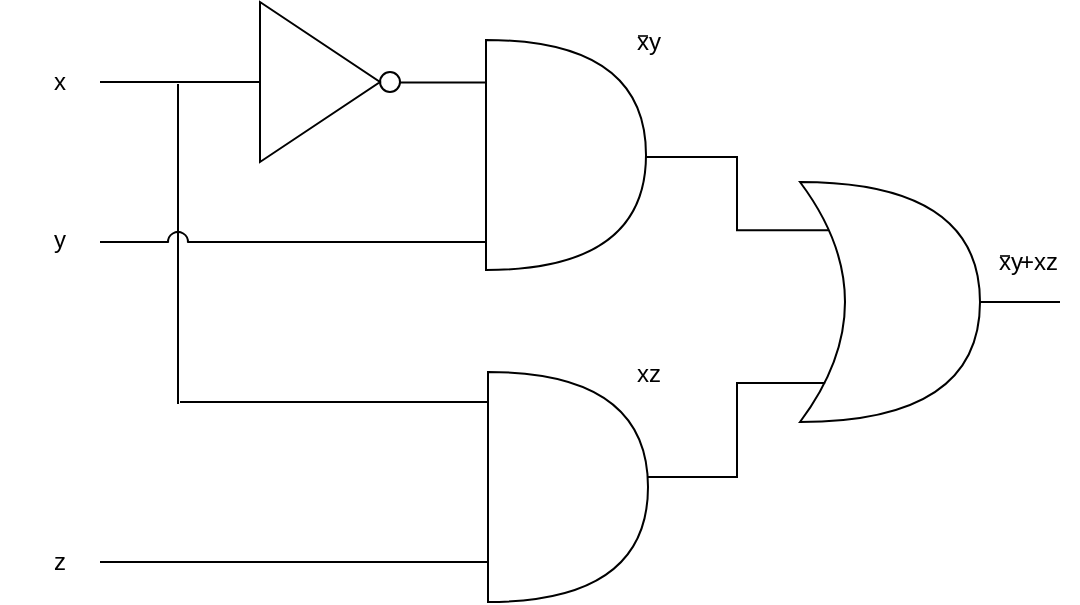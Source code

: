 <mxfile version="24.7.14">
  <diagram name="Sida-1" id="wjXRVajEYNULjgo1aeQD">
    <mxGraphModel dx="1024" dy="553" grid="1" gridSize="10" guides="1" tooltips="1" connect="1" arrows="0" fold="1" page="1" pageScale="1" pageWidth="827" pageHeight="1169" math="0" shadow="0">
      <root>
        <mxCell id="0" />
        <mxCell id="1" parent="0" />
        <mxCell id="hBd4pmHuyZ_S3_oREnjB-19" value="xy" style="text;html=1;align=center;verticalAlign=middle;resizable=0;points=[];autosize=1;strokeColor=none;fillColor=none;" vertex="1" parent="1">
          <mxGeometry x="580" y="355" width="30" height="30" as="geometry" />
        </mxCell>
        <mxCell id="KLEY6VENuHxpQ8LY-NK0-1" value="" style="triangle;whiteSpace=wrap;html=1;fillColor=none;" parent="1" vertex="1">
          <mxGeometry x="220" y="240" width="60" height="80" as="geometry" />
        </mxCell>
        <mxCell id="KLEY6VENuHxpQ8LY-NK0-2" value="" style="ellipse;whiteSpace=wrap;html=1;aspect=fixed;fillColor=none;" parent="1" vertex="1">
          <mxGeometry x="280" y="275" width="10" height="10" as="geometry" />
        </mxCell>
        <mxCell id="KLEY6VENuHxpQ8LY-NK0-3" value="x" style="text;strokeColor=none;align=center;fillColor=none;html=1;verticalAlign=middle;whiteSpace=wrap;rounded=0;" parent="1" vertex="1">
          <mxGeometry x="90" y="265" width="60" height="30" as="geometry" />
        </mxCell>
        <mxCell id="KLEY6VENuHxpQ8LY-NK0-4" value="y" style="text;strokeColor=none;align=center;fillColor=none;html=1;verticalAlign=middle;whiteSpace=wrap;rounded=0;" parent="1" vertex="1">
          <mxGeometry x="90" y="344" width="60" height="30" as="geometry" />
        </mxCell>
        <mxCell id="KLEY6VENuHxpQ8LY-NK0-5" value="z" style="text;strokeColor=none;align=center;fillColor=none;html=1;verticalAlign=middle;whiteSpace=wrap;rounded=0;" parent="1" vertex="1">
          <mxGeometry x="90" y="505" width="60" height="30" as="geometry" />
        </mxCell>
        <mxCell id="KLEY6VENuHxpQ8LY-NK0-10" value="" style="line;strokeWidth=1;rotatable=0;dashed=0;labelPosition=right;align=left;verticalAlign=middle;spacingTop=0;spacingLeft=6;points=[];portConstraint=eastwest;" parent="1" vertex="1">
          <mxGeometry x="140" y="275" width="80" height="10" as="geometry" />
        </mxCell>
        <mxCell id="KLEY6VENuHxpQ8LY-NK0-11" value="" style="line;strokeWidth=1;rotatable=0;dashed=0;labelPosition=right;align=left;verticalAlign=middle;spacingTop=0;spacingLeft=6;points=[];portConstraint=eastwest;fillColor=default;" parent="1" vertex="1">
          <mxGeometry x="184" y="355" width="149" height="10" as="geometry" />
        </mxCell>
        <mxCell id="KLEY6VENuHxpQ8LY-NK0-12" value="" style="line;strokeWidth=1;rotatable=0;dashed=0;labelPosition=right;align=left;verticalAlign=middle;spacingTop=0;spacingLeft=6;points=[];portConstraint=eastwest;" parent="1" vertex="1">
          <mxGeometry x="140" y="515" width="194" height="10" as="geometry" />
        </mxCell>
        <mxCell id="KLEY6VENuHxpQ8LY-NK0-14" value="" style="shape=or;whiteSpace=wrap;html=1;fillColor=none;" parent="1" vertex="1">
          <mxGeometry x="333" y="259" width="80" height="115" as="geometry" />
        </mxCell>
        <mxCell id="KLEY6VENuHxpQ8LY-NK0-16" style="edgeStyle=orthogonalEdgeStyle;rounded=0;orthogonalLoop=1;jettySize=auto;html=1;entryX=-0.004;entryY=0.185;entryDx=0;entryDy=0;entryPerimeter=0;endArrow=none;endFill=0;" parent="1" source="KLEY6VENuHxpQ8LY-NK0-2" target="KLEY6VENuHxpQ8LY-NK0-14" edge="1">
          <mxGeometry relative="1" as="geometry">
            <Array as="points">
              <mxPoint x="330" y="280" />
            </Array>
          </mxGeometry>
        </mxCell>
        <mxCell id="KLEY6VENuHxpQ8LY-NK0-17" value="" style="shape=or;whiteSpace=wrap;html=1;fillColor=none;" parent="1" vertex="1">
          <mxGeometry x="334" y="425" width="80" height="115" as="geometry" />
        </mxCell>
        <mxCell id="KLEY6VENuHxpQ8LY-NK0-20" value="" style="line;strokeWidth=1;rotatable=0;dashed=0;labelPosition=right;align=left;verticalAlign=middle;spacingTop=0;spacingLeft=6;points=[];portConstraint=eastwest;direction=south;" parent="1" vertex="1">
          <mxGeometry x="174" y="281" width="10" height="160" as="geometry" />
        </mxCell>
        <mxCell id="KLEY6VENuHxpQ8LY-NK0-21" value="" style="line;strokeWidth=1;rotatable=0;dashed=0;labelPosition=right;align=left;verticalAlign=middle;spacingTop=0;spacingLeft=6;points=[];portConstraint=eastwest;" parent="1" vertex="1">
          <mxGeometry x="180" y="435" width="154" height="10" as="geometry" />
        </mxCell>
        <mxCell id="hBd4pmHuyZ_S3_oREnjB-1" value="" style="verticalLabelPosition=bottom;verticalAlign=top;html=1;shape=mxgraph.basic.arc;startAngle=0.736;endAngle=0.264;" vertex="1" parent="1">
          <mxGeometry x="174" y="355" width="10" height="10" as="geometry" />
        </mxCell>
        <mxCell id="hBd4pmHuyZ_S3_oREnjB-2" value="" style="line;strokeWidth=1;rotatable=0;dashed=0;labelPosition=right;align=left;verticalAlign=middle;spacingTop=0;spacingLeft=6;points=[];portConstraint=eastwest;" vertex="1" parent="1">
          <mxGeometry x="140" y="355" width="34" height="10" as="geometry" />
        </mxCell>
        <mxCell id="hBd4pmHuyZ_S3_oREnjB-5" value="" style="shape=xor;whiteSpace=wrap;html=1;fillColor=none;" vertex="1" parent="1">
          <mxGeometry x="490" y="330" width="90" height="120" as="geometry" />
        </mxCell>
        <mxCell id="hBd4pmHuyZ_S3_oREnjB-11" value="" style="edgeStyle=elbowEdgeStyle;elbow=horizontal;endArrow=none;html=1;curved=0;rounded=0;endSize=8;startSize=8;entryX=0.14;entryY=0.837;entryDx=0;entryDy=0;entryPerimeter=0;endFill=0;" edge="1" parent="1" target="hBd4pmHuyZ_S3_oREnjB-5">
          <mxGeometry width="50" height="50" relative="1" as="geometry">
            <mxPoint x="414" y="477.5" as="sourcePoint" />
            <mxPoint x="464" y="427.5" as="targetPoint" />
          </mxGeometry>
        </mxCell>
        <mxCell id="hBd4pmHuyZ_S3_oREnjB-12" value="" style="edgeStyle=elbowEdgeStyle;elbow=horizontal;endArrow=none;html=1;curved=0;rounded=0;endSize=8;startSize=8;endFill=0;entryX=0.159;entryY=0.201;entryDx=0;entryDy=0;entryPerimeter=0;" edge="1" parent="1" target="hBd4pmHuyZ_S3_oREnjB-5">
          <mxGeometry width="50" height="50" relative="1" as="geometry">
            <mxPoint x="413" y="317.5" as="sourcePoint" />
            <mxPoint x="510" y="365" as="targetPoint" />
          </mxGeometry>
        </mxCell>
        <mxCell id="hBd4pmHuyZ_S3_oREnjB-13" value="" style="line;strokeWidth=1;rotatable=0;dashed=0;labelPosition=right;align=left;verticalAlign=middle;spacingTop=0;spacingLeft=6;points=[];portConstraint=eastwest;" vertex="1" parent="1">
          <mxGeometry x="580" y="385" width="40" height="10" as="geometry" />
        </mxCell>
        <mxCell id="hBd4pmHuyZ_S3_oREnjB-14" value="xy" style="text;html=1;align=center;verticalAlign=middle;resizable=0;points=[];autosize=1;strokeColor=none;fillColor=none;" vertex="1" parent="1">
          <mxGeometry x="399" y="245" width="30" height="30" as="geometry" />
        </mxCell>
        <mxCell id="hBd4pmHuyZ_S3_oREnjB-15" value="xz" style="text;html=1;align=center;verticalAlign=middle;resizable=0;points=[];autosize=1;strokeColor=none;fillColor=none;" vertex="1" parent="1">
          <mxGeometry x="399" y="411" width="30" height="30" as="geometry" />
        </mxCell>
        <mxCell id="hBd4pmHuyZ_S3_oREnjB-16" value="" style="line;strokeWidth=0.8;rotatable=0;dashed=0;labelPosition=right;align=left;verticalAlign=middle;spacingTop=0;spacingLeft=6;points=[];portConstraint=eastwest;" vertex="1" parent="1">
          <mxGeometry x="409" y="252" width="5" height="10" as="geometry" />
        </mxCell>
        <mxCell id="hBd4pmHuyZ_S3_oREnjB-18" value="" style="line;strokeWidth=0.8;rotatable=0;dashed=0;labelPosition=right;align=left;verticalAlign=middle;spacingTop=0;spacingLeft=6;points=[];portConstraint=eastwest;" vertex="1" parent="1">
          <mxGeometry x="590" y="362" width="5" height="10" as="geometry" />
        </mxCell>
        <mxCell id="hBd4pmHuyZ_S3_oREnjB-20" value="+xz" style="text;html=1;align=center;verticalAlign=middle;resizable=0;points=[];autosize=1;strokeColor=none;fillColor=none;" vertex="1" parent="1">
          <mxGeometry x="589" y="355" width="40" height="30" as="geometry" />
        </mxCell>
      </root>
    </mxGraphModel>
  </diagram>
</mxfile>
